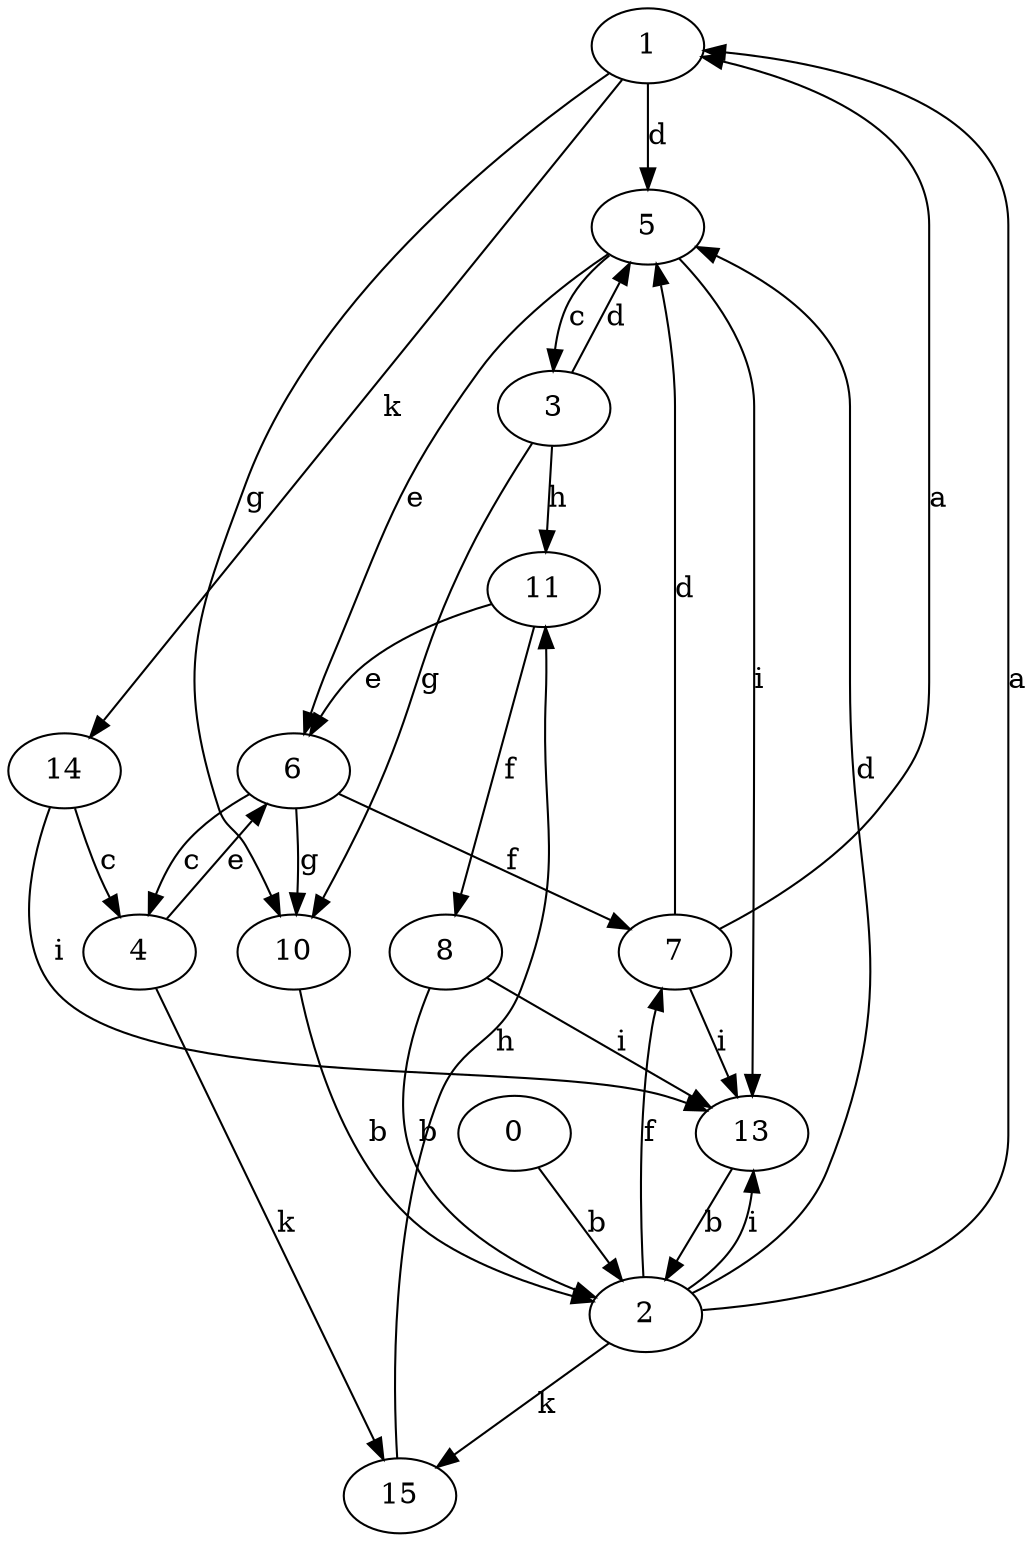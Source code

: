 strict digraph  {
1;
2;
3;
4;
5;
6;
7;
0;
8;
10;
11;
13;
14;
15;
1 -> 5  [label=d];
1 -> 10  [label=g];
1 -> 14  [label=k];
2 -> 1  [label=a];
2 -> 5  [label=d];
2 -> 7  [label=f];
2 -> 13  [label=i];
2 -> 15  [label=k];
3 -> 5  [label=d];
3 -> 10  [label=g];
3 -> 11  [label=h];
4 -> 6  [label=e];
4 -> 15  [label=k];
5 -> 3  [label=c];
5 -> 6  [label=e];
5 -> 13  [label=i];
6 -> 4  [label=c];
6 -> 7  [label=f];
6 -> 10  [label=g];
7 -> 1  [label=a];
7 -> 5  [label=d];
7 -> 13  [label=i];
0 -> 2  [label=b];
8 -> 2  [label=b];
8 -> 13  [label=i];
10 -> 2  [label=b];
11 -> 6  [label=e];
11 -> 8  [label=f];
13 -> 2  [label=b];
14 -> 4  [label=c];
14 -> 13  [label=i];
15 -> 11  [label=h];
}
